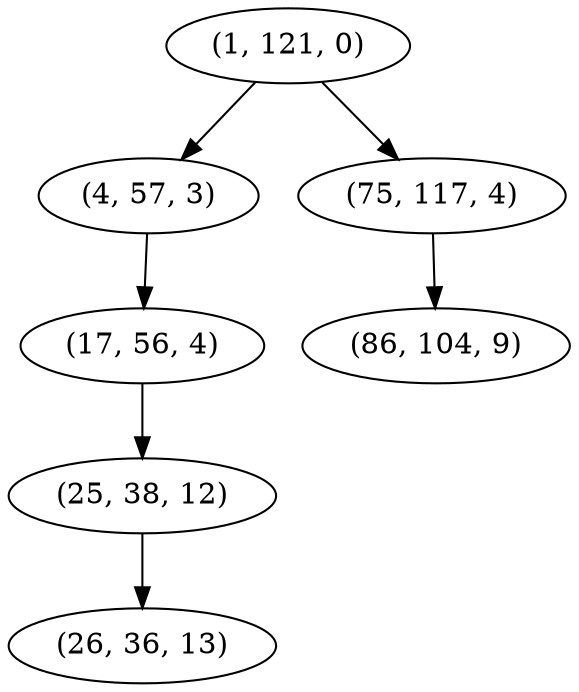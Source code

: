 digraph tree {
    "(1, 121, 0)";
    "(4, 57, 3)";
    "(17, 56, 4)";
    "(25, 38, 12)";
    "(26, 36, 13)";
    "(75, 117, 4)";
    "(86, 104, 9)";
    "(1, 121, 0)" -> "(4, 57, 3)";
    "(1, 121, 0)" -> "(75, 117, 4)";
    "(4, 57, 3)" -> "(17, 56, 4)";
    "(17, 56, 4)" -> "(25, 38, 12)";
    "(25, 38, 12)" -> "(26, 36, 13)";
    "(75, 117, 4)" -> "(86, 104, 9)";
}

